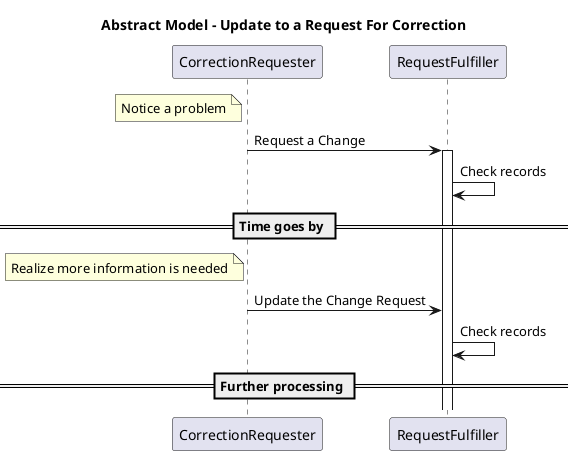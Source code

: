 @startuml
title Abstract Model - Update to a Request For Correction

note left of CorrectionRequester
Notice a problem
end note

CorrectionRequester->RequestFulfiller : Request a Change
Activate RequestFulfiller
RequestFulfiller->RequestFulfiller : Check records

== Time goes by ==
note left of CorrectionRequester
Realize more information is needed
end note
CorrectionRequester->RequestFulfiller : Update the Change Request
RequestFulfiller->RequestFulfiller : Check records

== Further processing ==
@enduml